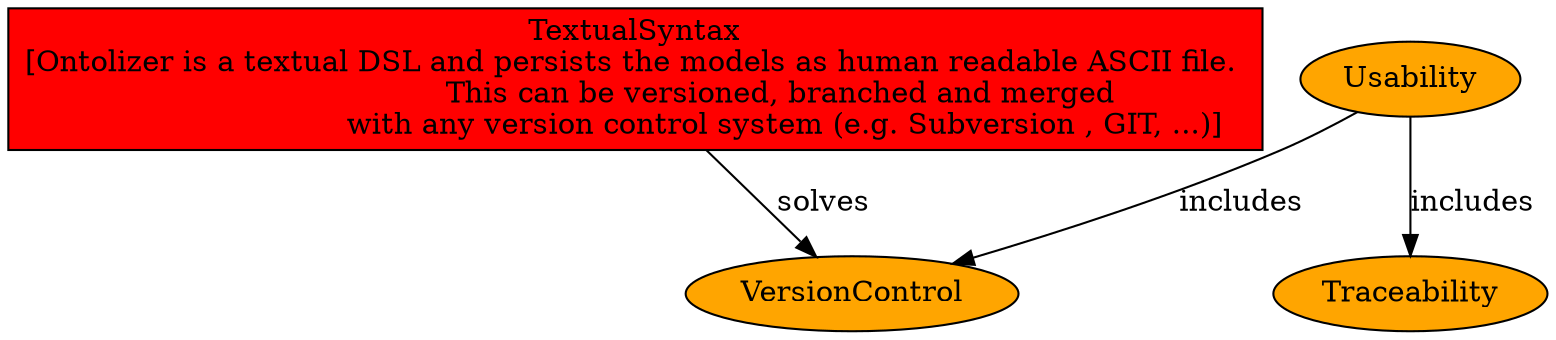 digraph {
	TextualSyntax [label="TextualSyntax\n[Ontolizer is a textual DSL and persists the models as human readable ASCII file. 
				This can be versioned, branched and merged 
				with any version control system (e.g. Subversion , GIT, ...)]", shape=rectangle, fillcolor=red, style=filled, URL="_global_3_TextualSyntax.svg"];
	VersionControl [shape=oval, fillcolor=orange, style=filled, URL="_global_3_VersionControl.svg"];
	Usability [shape=oval, fillcolor=orange, style=filled, URL="_global_3_Usability.svg"];
	TextualSyntax [label="TextualSyntax\n[Ontolizer is a textual DSL and persists the models as human readable ASCII file. 
				This can be versioned, branched and merged 
				with any version control system (e.g. Subversion , GIT, ...)]", shape=rectangle, fillcolor=red, style=filled, URL="_global_3_TextualSyntax.svg"];
	Traceability [shape=oval, fillcolor=orange, style=filled, URL="_global_3_Traceability.svg"];
	Usability -> Traceability [ label = "includes" ];
	TextualSyntax -> VersionControl [ label = "solves" ];
	Usability -> VersionControl [ label = "includes" ];
}

